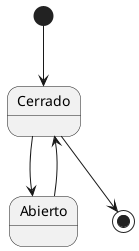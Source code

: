 @startuml DiagramaEstados

[*] -->  Cerrado
Cerrado -down-> Abierto

Abierto -up->Cerrado 

Cerrado -down-> [*]

@enduml

